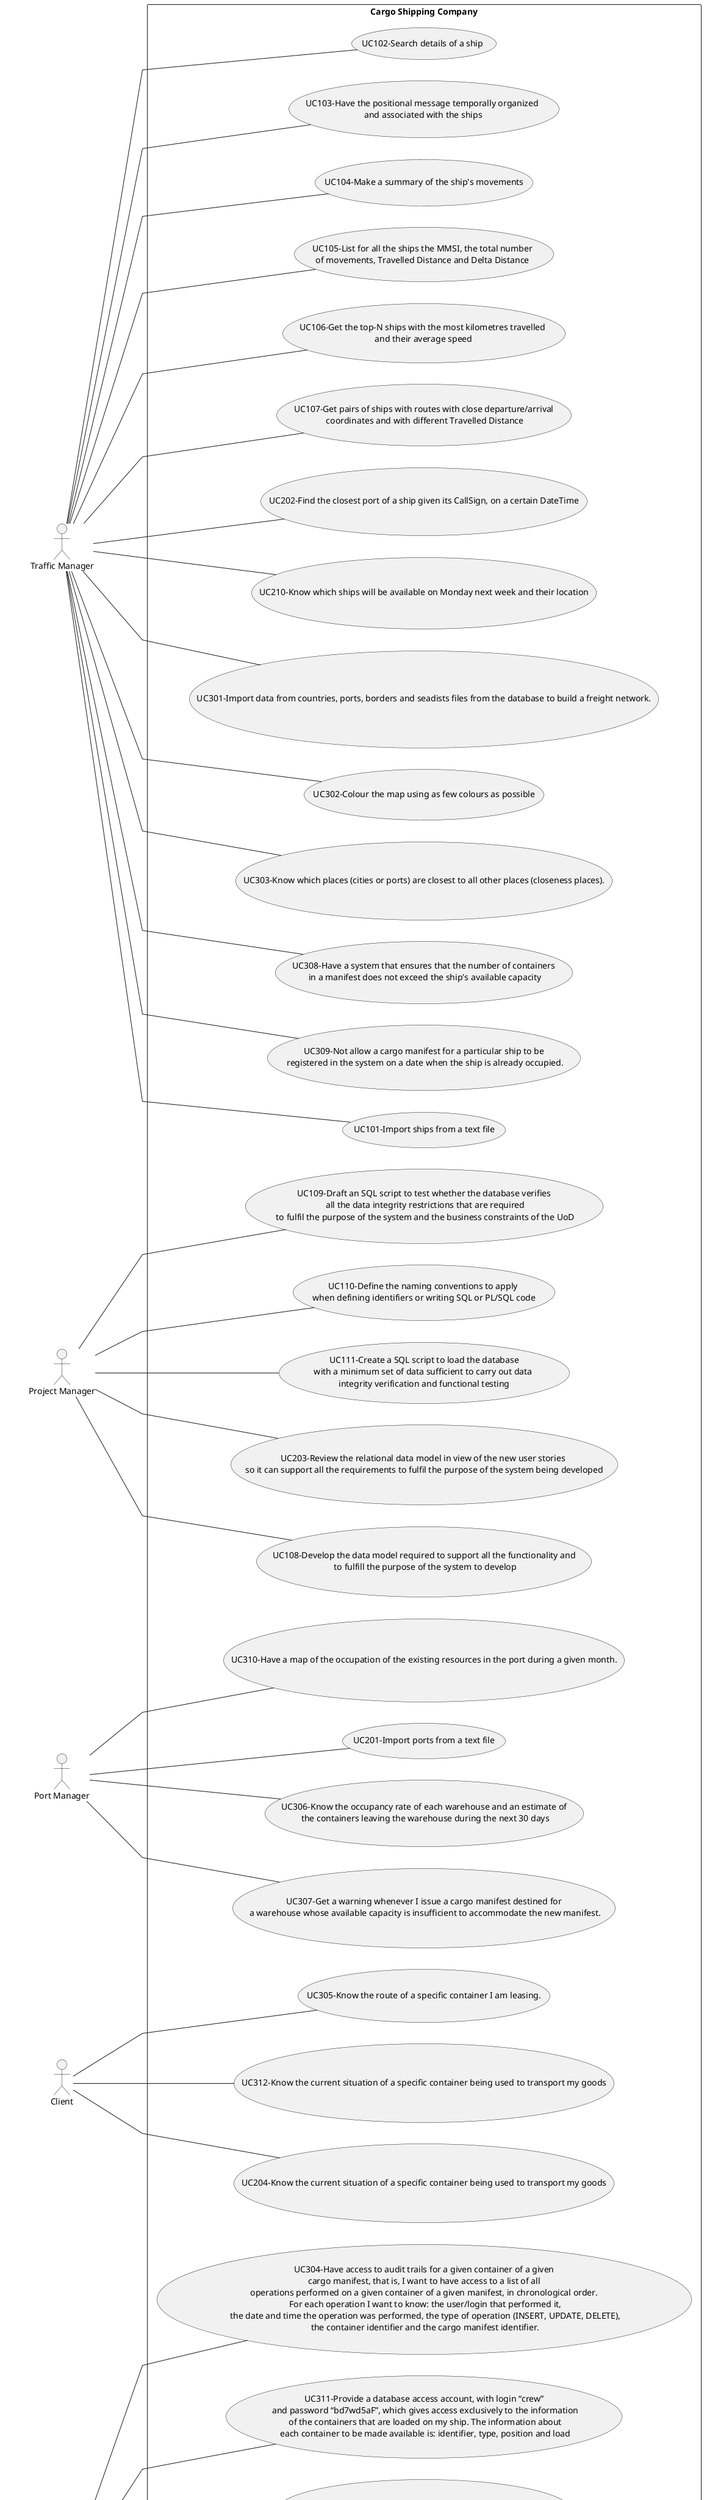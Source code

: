 @startuml
left to right direction
skinparam linetype polyline
actor "Traffic Manager" as tm
actor "Project Manager" as pjm
actor "Port Manager" as pm
actor "Client" as c
actor "Ship Captain" as sc
actor "Port Staff" as ps
actor "Ship Chief Electrical Engineer" as scee


Rectangle "Cargo Shipping Company"{
usecase "UC101-Import ships from a text file" as UC101
usecase "UC102-Search details of a ship" as UC102
usecase "UC103-Have the positional message temporally organized\n and associated with the ships" as UC103
usecase "UC104-Make a summary of the ship's movements" as UC104
usecase "UC105-List for all the ships the MMSI, the total number\nof movements, Travelled Distance and Delta Distance" as UC105
usecase "UC106-Get the top-N ships with the most kilometres travelled\n and their average speed" as UC106
usecase "UC107-Get pairs of ships with routes with close departure/arrival\n coordinates and with different Travelled Distance" as UC107
usecase "UC108-Develop the data model required to support all the functionality and\n to fulfill the purpose of the system to develop" as UC108
usecase "UC109-Draft an SQL script to test whether the database verifies\n all the data integrity restrictions that are required\n to fulfil the purpose of the system and the business constraints of the UoD" as UC109
usecase "UC110-Define the naming conventions to apply \nwhen defining identifiers or writing SQL or PL/SQL code" as UC110
usecase "UC111-Create a SQL script to load the database\nwith a minimum set of data sufficient to carry out data \nintegrity verification and functional testing" as UC111
usecase "UC201-Import ports from a text file" as UC201
usecase "UC202-Find the closest port of a ship given its CallSign, on a certain DateTime" as UC202
usecase "UC203-Review the relational data model in view of the new user stories \nso it can support all the requirements to fulfil the purpose of the system being developed" as UC203
usecase "UC204-Know the current situation of a specific container being used to transport my goods" as UC204
usecase "UC205-Get the list of containers to be offloaded in the next port, \nincluding container identifier, type, position, and load." as UC205
usecase "UC206-Get the list of containers to be loaded in the next port, \nincluding container identifier, type, and load." as UC206
usecase "UC207-Know how many cargo manifests I have transported during \na given year and the average number of containers per manifest" as UC207
usecase "UC208-Know the occupancy rate (percentage) of a given ship for \na given cargo manifest. Occupancy rate is the ratio between \ntotal number of containers in the ship coming from a given manifest and the \ntotal capacity of the ship, i.e., the maximum number of containers the ship can load." as UC208
usecase "UC209-Know the occupancy rate of a given ship at a given moment." as UC209
usecase "UC210-Know which ships will be available on Monday next week and their location" as UC210
usecase "UC301-Import data from countries, ports, borders and seadists files from the database to build a freight network." as UC301
usecase "UC302-Colour the map using as few colours as possible" as UC302
usecase "UC303-Know which places (cities or ports) are closest to all other places (closeness places)." as UC303
usecase "UC304-Have access to audit trails for a given container of a given\n cargo manifest, that is, I want to have access to a list of all \noperations performed on a given container of a given manifest, in chronological order.\n For each operation I want to know: the user/login that performed it,\n the date and time the operation was performed, the type of operation (INSERT, UPDATE, DELETE),\n the container identifier and the cargo manifest identifier." as UC304
usecase "UC305-Know the route of a specific container I am leasing." as UC305
usecase "UC306-Know the occupancy rate of each warehouse and an estimate of\n the containers leaving the warehouse during the next 30 days" as UC306
usecase "UC307-Get a warning whenever I issue a cargo manifest destined for\n a warehouse whose available capacity is insufficient to accommodate the new manifest." as UC307
usecase "UC308-Have a system that ensures that the number of containers\n in a manifest does not exceed the ship's available capacity" as UC308
usecase "UC309-Not allow a cargo manifest for a particular ship to be\n registered in the system on a date when the ship is already occupied." as UC309
usecase "UC310-Have a map of the occupation of the existing resources in the port during a given month." as UC310
usecase "UC311-Provide a database access account, with login “crew”\n and password “bd7wd5aF”, which gives access exclusively to the information\n of the containers that are loaded on my ship. The information about\n each container to be made available is: identifier, type, position and load" as UC311
usecase "UC312-Know the current situation of a specific container being used to transport my goods" as UC312
usecase "UC313-Fill a statically reserved matrix in memory with each container's ID in its respective place" as UC313
usecase "UC314-Know the total number of free/occupied slots in the transport vehicle" as UC314
usecase "UC315-Know if a container is there or not" as UC315
usecase "UC316-Know the total number of occupied slots" as UC316
usecase "UC317-Know what set of materials to use in a container, to operate at temperatures of 7°C" as UC317
usecase "UC318-Know what set of materials to use in a container, to operate at temperatures of -5 °C" as UC318
usecase "UC319-Know the thermal resistance, for each operating temperature,\n of each container that must contain at least three different materials in its walls.\n One for the outer wall, one for the intermediate material, and one for the inner wall." as UC319
usecase "UC320-Present in a summary document, the choice of materials considered for\n the two types of containers considered, and their thermal resistances." as UC320







}

tm--UC101
tm--UC102
tm--UC103
tm--UC104
tm--UC105
tm--UC106
tm--UC107
pjm--UC108
pjm--UC109
pjm--UC110
pjm--UC111
pm--UC201
tm--UC202
pjm--UC203
c--UC204
sc--UC205
sc--UC206
sc--UC207
sc--UC208
sc--UC209
tm--UC210
tm--UC301
tm--UC302
tm--UC303
sc--UC304
c--UC305
pm--UC306
pm--UC307
tm--UC308
tm--UC309
pm--UC310
sc--UC311
c--UC312
ps--UC313
ps--UC314
ps--UC315
ps--UC316
scee--UC317
scee--UC318
scee--UC319
scee--UC320
@enduml